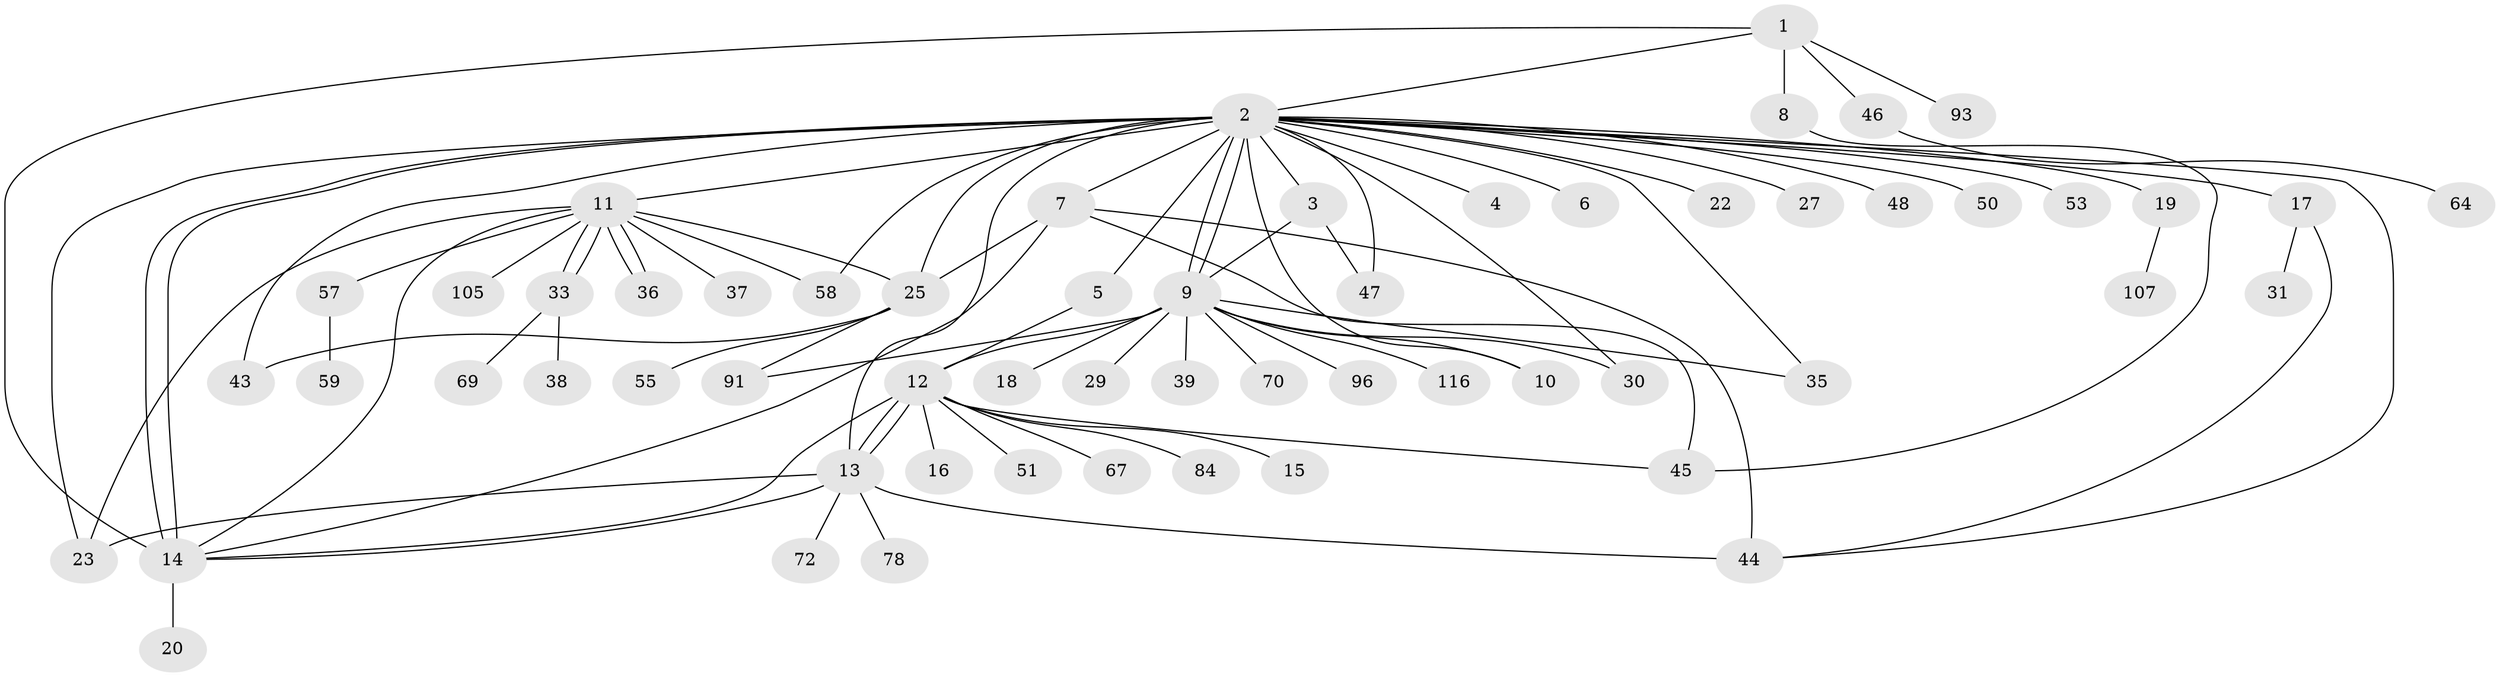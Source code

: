 // original degree distribution, {6: 0.025210084033613446, 41: 0.008403361344537815, 1: 0.4789915966386555, 3: 0.07563025210084033, 4: 0.08403361344537816, 2: 0.226890756302521, 17: 0.008403361344537815, 14: 0.008403361344537815, 11: 0.008403361344537815, 9: 0.008403361344537815, 12: 0.008403361344537815, 5: 0.04201680672268908, 8: 0.008403361344537815, 7: 0.008403361344537815}
// Generated by graph-tools (version 1.1) at 2025/14/03/09/25 04:14:43]
// undirected, 59 vertices, 87 edges
graph export_dot {
graph [start="1"]
  node [color=gray90,style=filled];
  1;
  2 [super="+34+21+54+56+41+73+102+115+42+49"];
  3 [super="+111"];
  4;
  5 [super="+110"];
  6;
  7 [super="+97+28"];
  8;
  9 [super="+52+32"];
  10 [super="+68"];
  11;
  12;
  13;
  14 [super="+24+60+26+75+86+82+88"];
  15;
  16;
  17 [super="+77"];
  18;
  19;
  20;
  22;
  23 [super="+109+63"];
  25 [super="+40"];
  27;
  29;
  30;
  31;
  33 [super="+92"];
  35 [super="+90+83"];
  36 [super="+87+80+104"];
  37;
  38;
  39;
  43 [super="+65"];
  44 [super="+62+112"];
  45 [super="+74+61"];
  46;
  47;
  48;
  50;
  51;
  53;
  55;
  57 [super="+99"];
  58;
  59;
  64;
  67;
  69;
  70;
  72;
  78;
  84;
  91 [super="+113"];
  93;
  96;
  105;
  107;
  116;
  1 -- 2;
  1 -- 8;
  1 -- 46;
  1 -- 93;
  1 -- 14;
  2 -- 3 [weight=3];
  2 -- 4;
  2 -- 5;
  2 -- 6;
  2 -- 7 [weight=2];
  2 -- 9 [weight=2];
  2 -- 9;
  2 -- 11 [weight=2];
  2 -- 13;
  2 -- 14 [weight=4];
  2 -- 14;
  2 -- 17 [weight=3];
  2 -- 19;
  2 -- 22;
  2 -- 23;
  2 -- 27;
  2 -- 48;
  2 -- 50;
  2 -- 58;
  2 -- 25 [weight=2];
  2 -- 53;
  2 -- 47;
  2 -- 44;
  2 -- 35;
  2 -- 43;
  2 -- 10;
  2 -- 30;
  3 -- 9;
  3 -- 47;
  5 -- 12;
  7 -- 45;
  7 -- 44;
  7 -- 25;
  7 -- 14;
  8 -- 45;
  9 -- 10;
  9 -- 12;
  9 -- 18;
  9 -- 29;
  9 -- 30;
  9 -- 35;
  9 -- 39;
  9 -- 70;
  9 -- 91;
  9 -- 96;
  9 -- 116;
  11 -- 25;
  11 -- 33;
  11 -- 33;
  11 -- 36;
  11 -- 36;
  11 -- 37;
  11 -- 57;
  11 -- 58;
  11 -- 105;
  11 -- 14 [weight=2];
  11 -- 23;
  12 -- 13;
  12 -- 13;
  12 -- 15;
  12 -- 16;
  12 -- 45;
  12 -- 51;
  12 -- 67;
  12 -- 84;
  12 -- 14;
  13 -- 14;
  13 -- 44 [weight=2];
  13 -- 72;
  13 -- 78;
  13 -- 23;
  14 -- 20;
  17 -- 31;
  17 -- 44;
  19 -- 107;
  25 -- 55;
  25 -- 91;
  25 -- 43 [weight=2];
  33 -- 38;
  33 -- 69;
  46 -- 64;
  57 -- 59;
}

